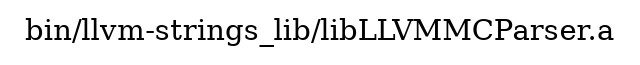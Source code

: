 digraph "bin/llvm-strings_lib/libLLVMMCParser.a" {
	label="bin/llvm-strings_lib/libLLVMMCParser.a";
	rankdir=LR;

}
